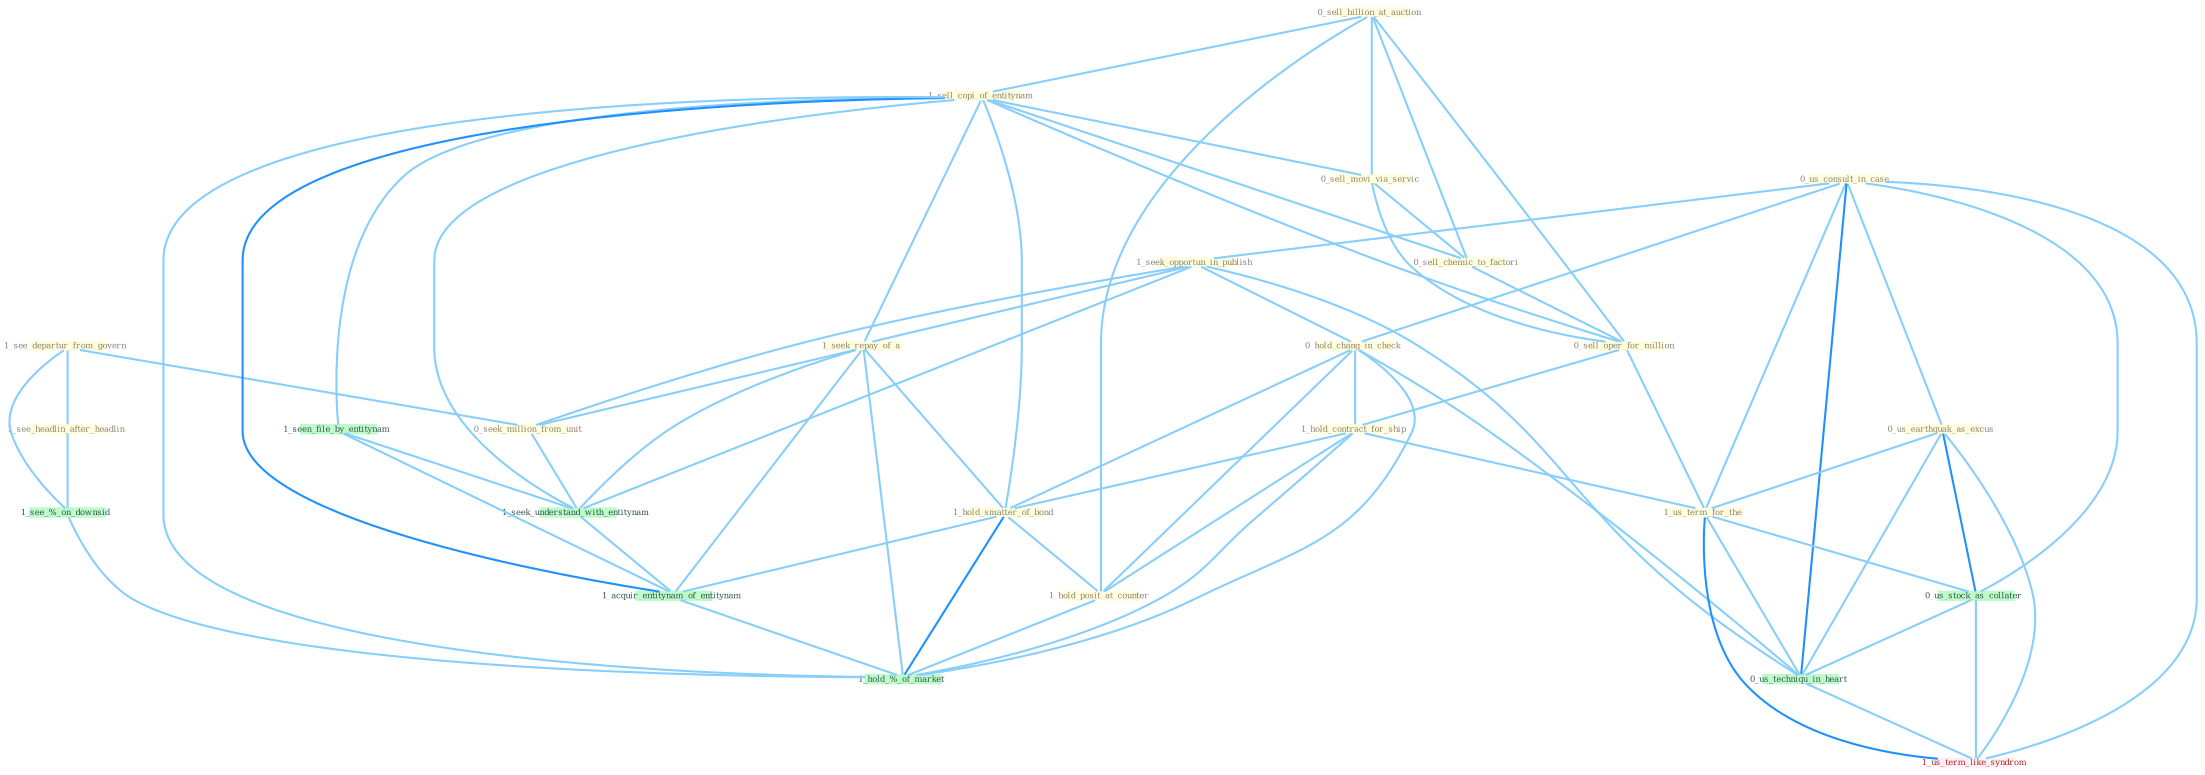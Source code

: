 Graph G{ 
    node
    [shape=polygon,style=filled,width=.5,height=.06,color="#BDFCC9",fixedsize=true,fontsize=4,
    fontcolor="#2f4f4f"];
    {node
    [color="#ffffe0", fontcolor="#8b7d6b"] "0_sell_billion_at_auction " "1_see_departur_from_govern " "1_sell_copi_of_entitynam " "0_sell_movi_via_servic " "0_us_consult_in_case " "1_seek_opportun_in_publish " "0_sell_chemic_to_factori " "0_hold_chang_in_check " "0_sell_oper_for_million " "0_us_earthquak_as_excus " "1_hold_contract_for_ship " "1_see_headlin_after_headlin " "1_seek_repay_of_a " "1_hold_smatter_of_bond " "1_us_term_for_the " "0_seek_million_from_unit " "1_hold_posit_at_counter "}
{node [color="#fff0f5", fontcolor="#b22222"] "1_us_term_like_syndrom "}
edge [color="#B0E2FF"];

	"0_sell_billion_at_auction " -- "1_sell_copi_of_entitynam " [w="1", color="#87cefa" ];
	"0_sell_billion_at_auction " -- "0_sell_movi_via_servic " [w="1", color="#87cefa" ];
	"0_sell_billion_at_auction " -- "0_sell_chemic_to_factori " [w="1", color="#87cefa" ];
	"0_sell_billion_at_auction " -- "0_sell_oper_for_million " [w="1", color="#87cefa" ];
	"0_sell_billion_at_auction " -- "1_hold_posit_at_counter " [w="1", color="#87cefa" ];
	"1_see_departur_from_govern " -- "1_see_headlin_after_headlin " [w="1", color="#87cefa" ];
	"1_see_departur_from_govern " -- "0_seek_million_from_unit " [w="1", color="#87cefa" ];
	"1_see_departur_from_govern " -- "1_see_%_on_downsid " [w="1", color="#87cefa" ];
	"1_sell_copi_of_entitynam " -- "0_sell_movi_via_servic " [w="1", color="#87cefa" ];
	"1_sell_copi_of_entitynam " -- "0_sell_chemic_to_factori " [w="1", color="#87cefa" ];
	"1_sell_copi_of_entitynam " -- "0_sell_oper_for_million " [w="1", color="#87cefa" ];
	"1_sell_copi_of_entitynam " -- "1_seek_repay_of_a " [w="1", color="#87cefa" ];
	"1_sell_copi_of_entitynam " -- "1_hold_smatter_of_bond " [w="1", color="#87cefa" ];
	"1_sell_copi_of_entitynam " -- "1_seen_file_by_entitynam " [w="1", color="#87cefa" ];
	"1_sell_copi_of_entitynam " -- "1_seek_understand_with_entitynam " [w="1", color="#87cefa" ];
	"1_sell_copi_of_entitynam " -- "1_acquir_entitynam_of_entitynam " [w="2", color="#1e90ff" , len=0.8];
	"1_sell_copi_of_entitynam " -- "1_hold_%_of_market " [w="1", color="#87cefa" ];
	"0_sell_movi_via_servic " -- "0_sell_chemic_to_factori " [w="1", color="#87cefa" ];
	"0_sell_movi_via_servic " -- "0_sell_oper_for_million " [w="1", color="#87cefa" ];
	"0_us_consult_in_case " -- "1_seek_opportun_in_publish " [w="1", color="#87cefa" ];
	"0_us_consult_in_case " -- "0_hold_chang_in_check " [w="1", color="#87cefa" ];
	"0_us_consult_in_case " -- "0_us_earthquak_as_excus " [w="1", color="#87cefa" ];
	"0_us_consult_in_case " -- "1_us_term_for_the " [w="1", color="#87cefa" ];
	"0_us_consult_in_case " -- "0_us_stock_as_collater " [w="1", color="#87cefa" ];
	"0_us_consult_in_case " -- "0_us_techniqu_in_heart " [w="2", color="#1e90ff" , len=0.8];
	"0_us_consult_in_case " -- "1_us_term_like_syndrom " [w="1", color="#87cefa" ];
	"1_seek_opportun_in_publish " -- "0_hold_chang_in_check " [w="1", color="#87cefa" ];
	"1_seek_opportun_in_publish " -- "1_seek_repay_of_a " [w="1", color="#87cefa" ];
	"1_seek_opportun_in_publish " -- "0_seek_million_from_unit " [w="1", color="#87cefa" ];
	"1_seek_opportun_in_publish " -- "1_seek_understand_with_entitynam " [w="1", color="#87cefa" ];
	"1_seek_opportun_in_publish " -- "0_us_techniqu_in_heart " [w="1", color="#87cefa" ];
	"0_sell_chemic_to_factori " -- "0_sell_oper_for_million " [w="1", color="#87cefa" ];
	"0_hold_chang_in_check " -- "1_hold_contract_for_ship " [w="1", color="#87cefa" ];
	"0_hold_chang_in_check " -- "1_hold_smatter_of_bond " [w="1", color="#87cefa" ];
	"0_hold_chang_in_check " -- "1_hold_posit_at_counter " [w="1", color="#87cefa" ];
	"0_hold_chang_in_check " -- "0_us_techniqu_in_heart " [w="1", color="#87cefa" ];
	"0_hold_chang_in_check " -- "1_hold_%_of_market " [w="1", color="#87cefa" ];
	"0_sell_oper_for_million " -- "1_hold_contract_for_ship " [w="1", color="#87cefa" ];
	"0_sell_oper_for_million " -- "1_us_term_for_the " [w="1", color="#87cefa" ];
	"0_us_earthquak_as_excus " -- "1_us_term_for_the " [w="1", color="#87cefa" ];
	"0_us_earthquak_as_excus " -- "0_us_stock_as_collater " [w="2", color="#1e90ff" , len=0.8];
	"0_us_earthquak_as_excus " -- "0_us_techniqu_in_heart " [w="1", color="#87cefa" ];
	"0_us_earthquak_as_excus " -- "1_us_term_like_syndrom " [w="1", color="#87cefa" ];
	"1_hold_contract_for_ship " -- "1_hold_smatter_of_bond " [w="1", color="#87cefa" ];
	"1_hold_contract_for_ship " -- "1_us_term_for_the " [w="1", color="#87cefa" ];
	"1_hold_contract_for_ship " -- "1_hold_posit_at_counter " [w="1", color="#87cefa" ];
	"1_hold_contract_for_ship " -- "1_hold_%_of_market " [w="1", color="#87cefa" ];
	"1_see_headlin_after_headlin " -- "1_see_%_on_downsid " [w="1", color="#87cefa" ];
	"1_seek_repay_of_a " -- "1_hold_smatter_of_bond " [w="1", color="#87cefa" ];
	"1_seek_repay_of_a " -- "0_seek_million_from_unit " [w="1", color="#87cefa" ];
	"1_seek_repay_of_a " -- "1_seek_understand_with_entitynam " [w="1", color="#87cefa" ];
	"1_seek_repay_of_a " -- "1_acquir_entitynam_of_entitynam " [w="1", color="#87cefa" ];
	"1_seek_repay_of_a " -- "1_hold_%_of_market " [w="1", color="#87cefa" ];
	"1_hold_smatter_of_bond " -- "1_hold_posit_at_counter " [w="1", color="#87cefa" ];
	"1_hold_smatter_of_bond " -- "1_acquir_entitynam_of_entitynam " [w="1", color="#87cefa" ];
	"1_hold_smatter_of_bond " -- "1_hold_%_of_market " [w="2", color="#1e90ff" , len=0.8];
	"1_us_term_for_the " -- "0_us_stock_as_collater " [w="1", color="#87cefa" ];
	"1_us_term_for_the " -- "0_us_techniqu_in_heart " [w="1", color="#87cefa" ];
	"1_us_term_for_the " -- "1_us_term_like_syndrom " [w="2", color="#1e90ff" , len=0.8];
	"0_seek_million_from_unit " -- "1_seek_understand_with_entitynam " [w="1", color="#87cefa" ];
	"1_hold_posit_at_counter " -- "1_hold_%_of_market " [w="1", color="#87cefa" ];
	"1_seen_file_by_entitynam " -- "1_seek_understand_with_entitynam " [w="1", color="#87cefa" ];
	"1_seen_file_by_entitynam " -- "1_acquir_entitynam_of_entitynam " [w="1", color="#87cefa" ];
	"0_us_stock_as_collater " -- "0_us_techniqu_in_heart " [w="1", color="#87cefa" ];
	"0_us_stock_as_collater " -- "1_us_term_like_syndrom " [w="1", color="#87cefa" ];
	"1_seek_understand_with_entitynam " -- "1_acquir_entitynam_of_entitynam " [w="1", color="#87cefa" ];
	"1_acquir_entitynam_of_entitynam " -- "1_hold_%_of_market " [w="1", color="#87cefa" ];
	"0_us_techniqu_in_heart " -- "1_us_term_like_syndrom " [w="1", color="#87cefa" ];
	"1_see_%_on_downsid " -- "1_hold_%_of_market " [w="1", color="#87cefa" ];
}